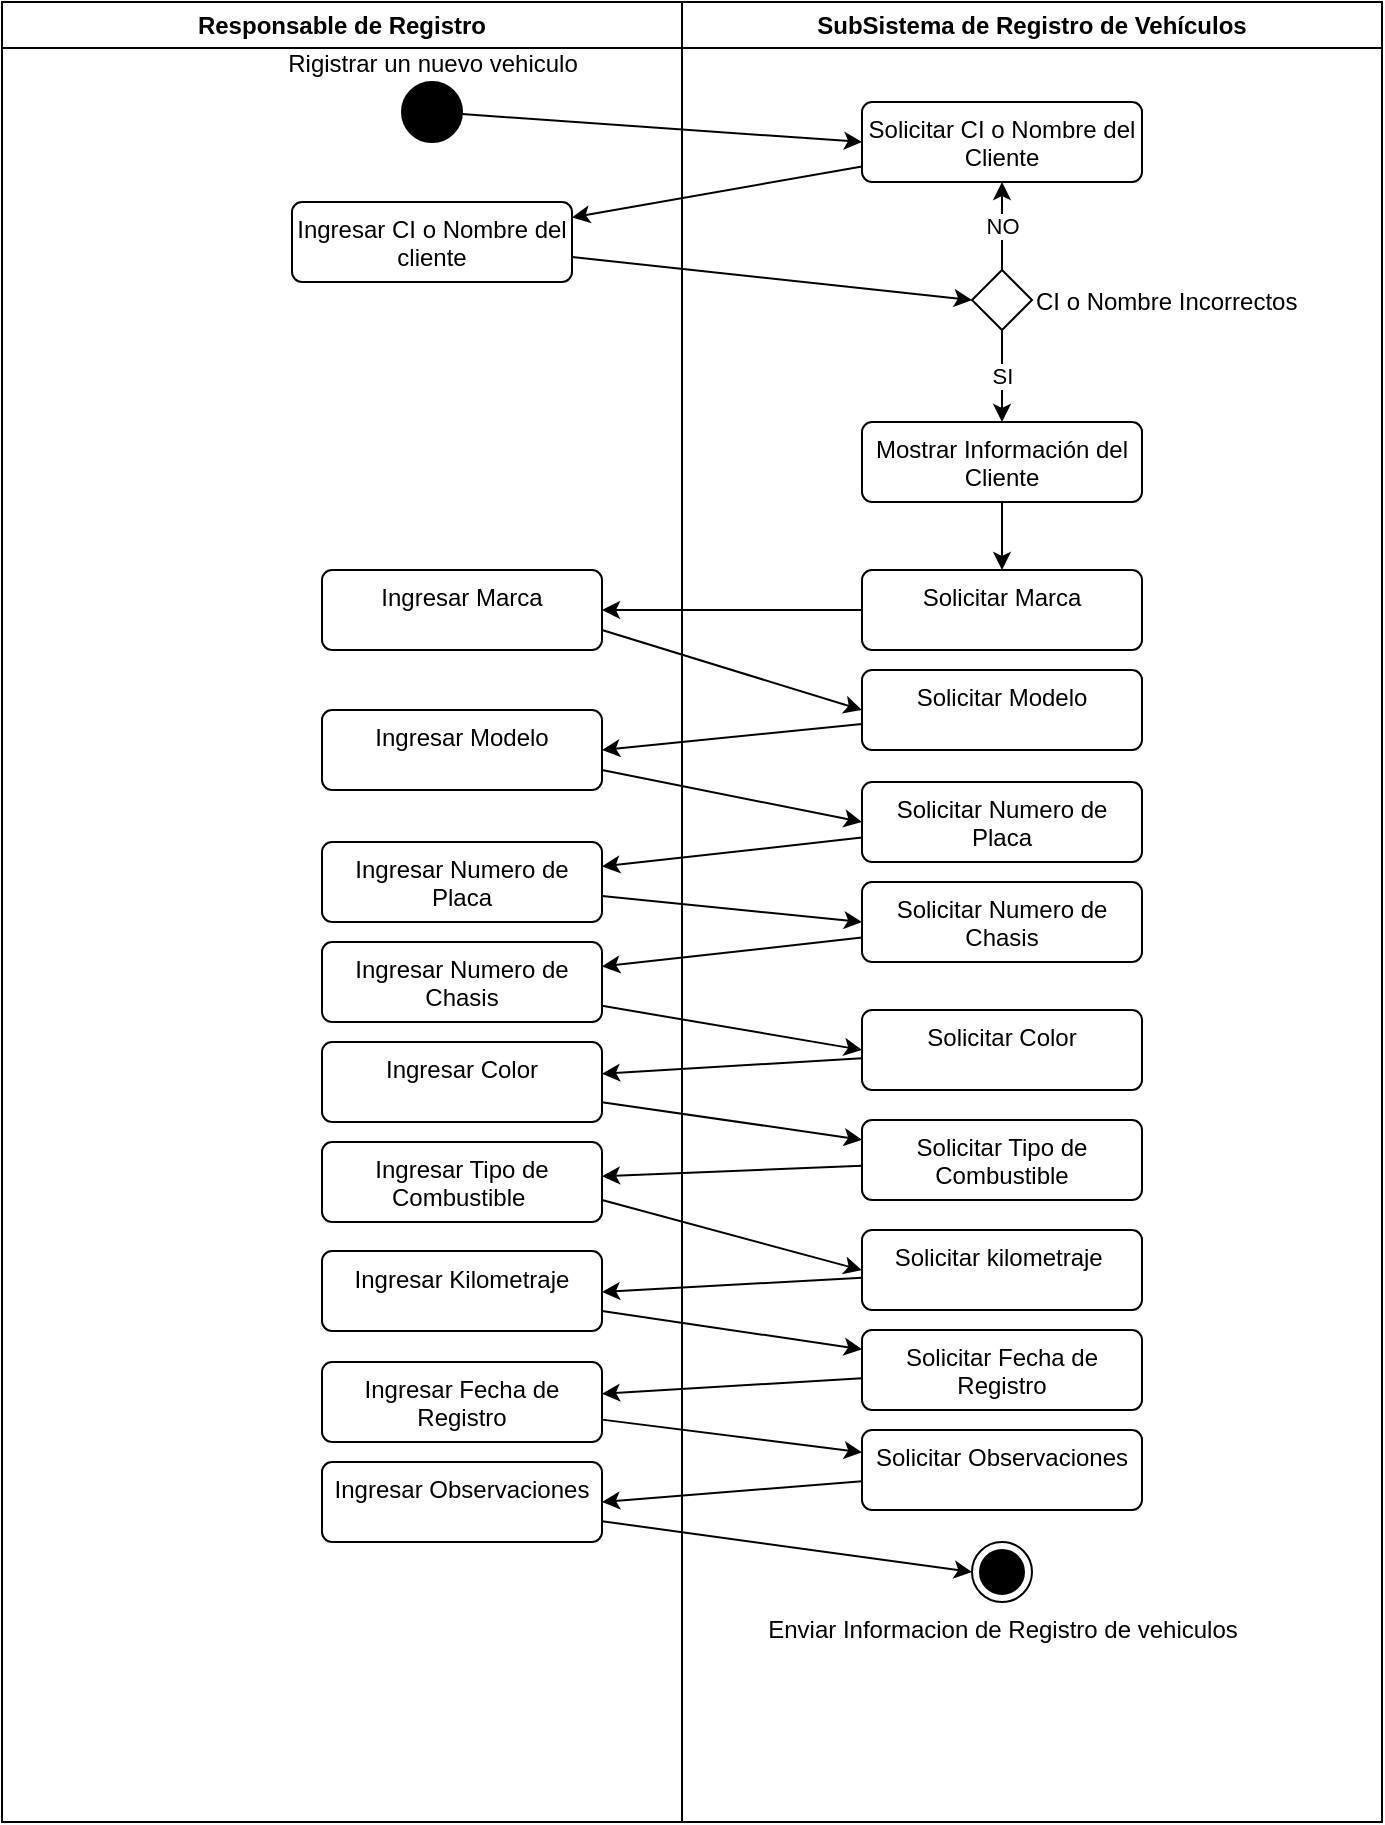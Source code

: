 <mxfile version="28.1.1">
  <diagram name="Página-1" id="iZY1ZUKwtabP4VhOLBMR">
    <mxGraphModel dx="1111" dy="492" grid="1" gridSize="10" guides="1" tooltips="1" connect="1" arrows="1" fold="1" page="1" pageScale="1" pageWidth="827" pageHeight="1169" math="0" shadow="0">
      <root>
        <mxCell id="0" />
        <mxCell id="1" parent="0" />
        <mxCell id="19zPrBLL1URINRL7GzYk-2" value="Enviar Informacion de Registro de vehiculos" style="ellipse;html=1;shape=endState;fillColor=strokeColor;labelPosition=center;verticalLabelPosition=bottom;align=center;verticalAlign=top;" parent="1" vertex="1">
          <mxGeometry x="485" y="770" width="30" height="30" as="geometry" />
        </mxCell>
        <mxCell id="19zPrBLL1URINRL7GzYk-9" style="rounded=0;orthogonalLoop=1;jettySize=auto;html=1;" parent="1" source="19zPrBLL1URINRL7GzYk-4" target="19zPrBLL1URINRL7GzYk-8" edge="1">
          <mxGeometry relative="1" as="geometry" />
        </mxCell>
        <mxCell id="19zPrBLL1URINRL7GzYk-4" value="&lt;font style=&quot;vertical-align: inherit;&quot;&gt;&lt;font style=&quot;vertical-align: inherit;&quot;&gt;Solicitar CI o Nombre del Cliente&lt;/font&gt;&lt;/font&gt;" style="html=1;align=center;verticalAlign=top;rounded=1;absoluteArcSize=1;arcSize=10;dashed=0;whiteSpace=wrap;" parent="1" vertex="1">
          <mxGeometry x="430" y="50" width="140" height="40" as="geometry" />
        </mxCell>
        <mxCell id="19zPrBLL1URINRL7GzYk-5" style="rounded=0;orthogonalLoop=1;jettySize=auto;html=1;entryX=0;entryY=0.5;entryDx=0;entryDy=0;" parent="1" source="19zPrBLL1URINRL7GzYk-1" target="19zPrBLL1URINRL7GzYk-4" edge="1">
          <mxGeometry relative="1" as="geometry" />
        </mxCell>
        <mxCell id="19zPrBLL1URINRL7GzYk-1" value="&lt;font style=&quot;vertical-align: inherit;&quot;&gt;&lt;font style=&quot;vertical-align: inherit;&quot;&gt;Rigistrar un nuevo vehiculo&lt;/font&gt;&lt;/font&gt;" style="ellipse;fillColor=strokeColor;html=1;labelPosition=center;verticalLabelPosition=top;align=center;verticalAlign=bottom;" parent="1" vertex="1">
          <mxGeometry x="200" y="40" width="30" height="30" as="geometry" />
        </mxCell>
        <mxCell id="19zPrBLL1URINRL7GzYk-11" value="NO" style="edgeStyle=orthogonalEdgeStyle;rounded=0;orthogonalLoop=1;jettySize=auto;html=1;entryX=0.5;entryY=1;entryDx=0;entryDy=0;" parent="1" source="19zPrBLL1URINRL7GzYk-7" target="19zPrBLL1URINRL7GzYk-4" edge="1">
          <mxGeometry relative="1" as="geometry" />
        </mxCell>
        <mxCell id="19zPrBLL1URINRL7GzYk-13" value="SI" style="edgeStyle=orthogonalEdgeStyle;rounded=0;orthogonalLoop=1;jettySize=auto;html=1;" parent="1" source="19zPrBLL1URINRL7GzYk-7" target="19zPrBLL1URINRL7GzYk-12" edge="1">
          <mxGeometry relative="1" as="geometry" />
        </mxCell>
        <mxCell id="19zPrBLL1URINRL7GzYk-7" value="CI o Nombre Incorrectos" style="rhombus;labelPosition=right;verticalLabelPosition=middle;align=left;verticalAlign=middle;" parent="1" vertex="1">
          <mxGeometry x="485" y="134" width="30" height="30" as="geometry" />
        </mxCell>
        <mxCell id="19zPrBLL1URINRL7GzYk-10" style="rounded=0;orthogonalLoop=1;jettySize=auto;html=1;entryX=0;entryY=0.5;entryDx=0;entryDy=0;" parent="1" source="19zPrBLL1URINRL7GzYk-8" target="19zPrBLL1URINRL7GzYk-7" edge="1">
          <mxGeometry relative="1" as="geometry" />
        </mxCell>
        <mxCell id="19zPrBLL1URINRL7GzYk-8" value="Ingresar CI o Nombre del cliente" style="html=1;align=center;verticalAlign=top;rounded=1;absoluteArcSize=1;arcSize=10;dashed=0;whiteSpace=wrap;" parent="1" vertex="1">
          <mxGeometry x="145" y="100" width="140" height="40" as="geometry" />
        </mxCell>
        <mxCell id="19zPrBLL1URINRL7GzYk-35" style="edgeStyle=orthogonalEdgeStyle;rounded=0;orthogonalLoop=1;jettySize=auto;html=1;" parent="1" source="19zPrBLL1URINRL7GzYk-12" target="19zPrBLL1URINRL7GzYk-15" edge="1">
          <mxGeometry relative="1" as="geometry" />
        </mxCell>
        <mxCell id="19zPrBLL1URINRL7GzYk-12" value="&lt;font style=&quot;vertical-align: inherit;&quot;&gt;&lt;font style=&quot;vertical-align: inherit;&quot;&gt;Mostrar Información del Cliente&lt;/font&gt;&lt;/font&gt;" style="html=1;align=center;verticalAlign=top;rounded=1;absoluteArcSize=1;arcSize=10;dashed=0;whiteSpace=wrap;" parent="1" vertex="1">
          <mxGeometry x="430" y="210" width="140" height="40" as="geometry" />
        </mxCell>
        <mxCell id="19zPrBLL1URINRL7GzYk-36" style="rounded=0;orthogonalLoop=1;jettySize=auto;html=1;" parent="1" source="19zPrBLL1URINRL7GzYk-15" target="19zPrBLL1URINRL7GzYk-26" edge="1">
          <mxGeometry relative="1" as="geometry" />
        </mxCell>
        <mxCell id="19zPrBLL1URINRL7GzYk-15" value="&lt;font style=&quot;vertical-align: inherit;&quot;&gt;&lt;font style=&quot;vertical-align: inherit;&quot;&gt;Solicitar Marca&lt;/font&gt;&lt;/font&gt;" style="html=1;align=center;verticalAlign=top;rounded=1;absoluteArcSize=1;arcSize=10;dashed=0;whiteSpace=wrap;" parent="1" vertex="1">
          <mxGeometry x="430" y="284" width="140" height="40" as="geometry" />
        </mxCell>
        <mxCell id="19zPrBLL1URINRL7GzYk-38" style="rounded=0;orthogonalLoop=1;jettySize=auto;html=1;entryX=1;entryY=0.5;entryDx=0;entryDy=0;" parent="1" source="19zPrBLL1URINRL7GzYk-16" target="19zPrBLL1URINRL7GzYk-27" edge="1">
          <mxGeometry relative="1" as="geometry" />
        </mxCell>
        <mxCell id="19zPrBLL1URINRL7GzYk-16" value="Solicitar Modelo" style="html=1;align=center;verticalAlign=top;rounded=1;absoluteArcSize=1;arcSize=10;dashed=0;whiteSpace=wrap;" parent="1" vertex="1">
          <mxGeometry x="430" y="334" width="140" height="40" as="geometry" />
        </mxCell>
        <mxCell id="19zPrBLL1URINRL7GzYk-40" style="rounded=0;orthogonalLoop=1;jettySize=auto;html=1;" parent="1" source="19zPrBLL1URINRL7GzYk-17" target="19zPrBLL1URINRL7GzYk-28" edge="1">
          <mxGeometry relative="1" as="geometry">
            <mxPoint x="310" y="440" as="targetPoint" />
          </mxGeometry>
        </mxCell>
        <mxCell id="19zPrBLL1URINRL7GzYk-17" value="Solicitar Numero de Placa" style="html=1;align=center;verticalAlign=top;rounded=1;absoluteArcSize=1;arcSize=10;dashed=0;whiteSpace=wrap;" parent="1" vertex="1">
          <mxGeometry x="430" y="390" width="140" height="40" as="geometry" />
        </mxCell>
        <mxCell id="19zPrBLL1URINRL7GzYk-42" style="rounded=0;orthogonalLoop=1;jettySize=auto;html=1;" parent="1" source="19zPrBLL1URINRL7GzYk-18" target="19zPrBLL1URINRL7GzYk-29" edge="1">
          <mxGeometry relative="1" as="geometry" />
        </mxCell>
        <mxCell id="19zPrBLL1URINRL7GzYk-18" value="&lt;font style=&quot;vertical-align: inherit;&quot;&gt;&lt;font style=&quot;vertical-align: inherit;&quot;&gt;Solicitar Numero de Chasis&lt;/font&gt;&lt;/font&gt;" style="html=1;align=center;verticalAlign=top;rounded=1;absoluteArcSize=1;arcSize=10;dashed=0;whiteSpace=wrap;" parent="1" vertex="1">
          <mxGeometry x="430" y="440" width="140" height="40" as="geometry" />
        </mxCell>
        <mxCell id="19zPrBLL1URINRL7GzYk-44" style="rounded=0;orthogonalLoop=1;jettySize=auto;html=1;" parent="1" source="19zPrBLL1URINRL7GzYk-19" target="19zPrBLL1URINRL7GzYk-30" edge="1">
          <mxGeometry relative="1" as="geometry" />
        </mxCell>
        <mxCell id="19zPrBLL1URINRL7GzYk-19" value="&lt;font style=&quot;vertical-align: inherit;&quot;&gt;&lt;font style=&quot;vertical-align: inherit;&quot;&gt;Solicitar Color&lt;/font&gt;&lt;/font&gt;" style="html=1;align=center;verticalAlign=top;rounded=1;absoluteArcSize=1;arcSize=10;dashed=0;whiteSpace=wrap;" parent="1" vertex="1">
          <mxGeometry x="430" y="504" width="140" height="40" as="geometry" />
        </mxCell>
        <mxCell id="19zPrBLL1URINRL7GzYk-46" style="rounded=0;orthogonalLoop=1;jettySize=auto;html=1;" parent="1" source="19zPrBLL1URINRL7GzYk-21" target="19zPrBLL1URINRL7GzYk-31" edge="1">
          <mxGeometry relative="1" as="geometry" />
        </mxCell>
        <mxCell id="19zPrBLL1URINRL7GzYk-21" value="Solicitar Tipo de Combustible" style="html=1;align=center;verticalAlign=top;rounded=1;absoluteArcSize=1;arcSize=10;dashed=0;whiteSpace=wrap;" parent="1" vertex="1">
          <mxGeometry x="430" y="559" width="140" height="40" as="geometry" />
        </mxCell>
        <mxCell id="19zPrBLL1URINRL7GzYk-50" style="rounded=0;orthogonalLoop=1;jettySize=auto;html=1;" parent="1" source="19zPrBLL1URINRL7GzYk-22" target="19zPrBLL1URINRL7GzYk-33" edge="1">
          <mxGeometry relative="1" as="geometry" />
        </mxCell>
        <mxCell id="19zPrBLL1URINRL7GzYk-22" value="&lt;font style=&quot;vertical-align: inherit;&quot;&gt;&lt;font style=&quot;vertical-align: inherit;&quot;&gt;Solicitar Fecha de Registro&lt;/font&gt;&lt;/font&gt;" style="html=1;align=center;verticalAlign=top;rounded=1;absoluteArcSize=1;arcSize=10;dashed=0;whiteSpace=wrap;" parent="1" vertex="1">
          <mxGeometry x="430" y="664" width="140" height="40" as="geometry" />
        </mxCell>
        <mxCell id="19zPrBLL1URINRL7GzYk-52" style="rounded=0;orthogonalLoop=1;jettySize=auto;html=1;entryX=1;entryY=0.5;entryDx=0;entryDy=0;" parent="1" source="19zPrBLL1URINRL7GzYk-23" target="19zPrBLL1URINRL7GzYk-34" edge="1">
          <mxGeometry relative="1" as="geometry" />
        </mxCell>
        <mxCell id="19zPrBLL1URINRL7GzYk-23" value="&lt;font style=&quot;vertical-align: inherit;&quot;&gt;&lt;font style=&quot;vertical-align: inherit;&quot;&gt;Solicitar Observaciones&lt;/font&gt;&lt;/font&gt;" style="html=1;align=center;verticalAlign=top;rounded=1;absoluteArcSize=1;arcSize=10;dashed=0;whiteSpace=wrap;" parent="1" vertex="1">
          <mxGeometry x="430" y="714" width="140" height="40" as="geometry" />
        </mxCell>
        <mxCell id="19zPrBLL1URINRL7GzYk-49" style="rounded=0;orthogonalLoop=1;jettySize=auto;html=1;" parent="1" source="19zPrBLL1URINRL7GzYk-24" edge="1">
          <mxGeometry relative="1" as="geometry">
            <mxPoint x="300" y="645" as="targetPoint" />
          </mxGeometry>
        </mxCell>
        <mxCell id="19zPrBLL1URINRL7GzYk-24" value="&lt;font style=&quot;vertical-align: inherit;&quot;&gt;&lt;font style=&quot;vertical-align: inherit;&quot;&gt;Solicitar kilometraje&amp;nbsp;&lt;/font&gt;&lt;/font&gt;" style="html=1;align=center;verticalAlign=top;rounded=1;absoluteArcSize=1;arcSize=10;dashed=0;whiteSpace=wrap;" parent="1" vertex="1">
          <mxGeometry x="430" y="614" width="140" height="40" as="geometry" />
        </mxCell>
        <mxCell id="19zPrBLL1URINRL7GzYk-37" style="rounded=0;orthogonalLoop=1;jettySize=auto;html=1;entryX=0;entryY=0.5;entryDx=0;entryDy=0;exitX=1;exitY=0.75;exitDx=0;exitDy=0;" parent="1" source="19zPrBLL1URINRL7GzYk-26" target="19zPrBLL1URINRL7GzYk-16" edge="1">
          <mxGeometry relative="1" as="geometry" />
        </mxCell>
        <mxCell id="19zPrBLL1URINRL7GzYk-26" value="&lt;font style=&quot;vertical-align: inherit;&quot;&gt;&lt;font style=&quot;vertical-align: inherit;&quot;&gt;Ingresar Marca&lt;/font&gt;&lt;/font&gt;" style="html=1;align=center;verticalAlign=top;rounded=1;absoluteArcSize=1;arcSize=10;dashed=0;whiteSpace=wrap;" parent="1" vertex="1">
          <mxGeometry x="160" y="284" width="140" height="40" as="geometry" />
        </mxCell>
        <mxCell id="19zPrBLL1URINRL7GzYk-39" style="rounded=0;orthogonalLoop=1;jettySize=auto;html=1;entryX=0;entryY=0.5;entryDx=0;entryDy=0;exitX=1;exitY=0.75;exitDx=0;exitDy=0;" parent="1" source="19zPrBLL1URINRL7GzYk-27" target="19zPrBLL1URINRL7GzYk-17" edge="1">
          <mxGeometry relative="1" as="geometry" />
        </mxCell>
        <mxCell id="19zPrBLL1URINRL7GzYk-27" value="&lt;font style=&quot;vertical-align: inherit;&quot;&gt;&lt;font style=&quot;vertical-align: inherit;&quot;&gt;Ingresar Modelo&lt;/font&gt;&lt;/font&gt;" style="html=1;align=center;verticalAlign=top;rounded=1;absoluteArcSize=1;arcSize=10;dashed=0;whiteSpace=wrap;" parent="1" vertex="1">
          <mxGeometry x="160" y="354" width="140" height="40" as="geometry" />
        </mxCell>
        <mxCell id="19zPrBLL1URINRL7GzYk-41" style="rounded=0;orthogonalLoop=1;jettySize=auto;html=1;entryX=0;entryY=0.5;entryDx=0;entryDy=0;" parent="1" source="19zPrBLL1URINRL7GzYk-28" target="19zPrBLL1URINRL7GzYk-18" edge="1">
          <mxGeometry relative="1" as="geometry" />
        </mxCell>
        <mxCell id="19zPrBLL1URINRL7GzYk-28" value="&lt;font style=&quot;vertical-align: inherit;&quot;&gt;&lt;font style=&quot;vertical-align: inherit;&quot;&gt;Ingresar Numero de Placa&lt;/font&gt;&lt;/font&gt;" style="html=1;align=center;verticalAlign=top;rounded=1;absoluteArcSize=1;arcSize=10;dashed=0;whiteSpace=wrap;" parent="1" vertex="1">
          <mxGeometry x="160" y="420" width="140" height="40" as="geometry" />
        </mxCell>
        <mxCell id="19zPrBLL1URINRL7GzYk-43" style="rounded=0;orthogonalLoop=1;jettySize=auto;html=1;entryX=0;entryY=0.5;entryDx=0;entryDy=0;" parent="1" source="19zPrBLL1URINRL7GzYk-29" target="19zPrBLL1URINRL7GzYk-19" edge="1">
          <mxGeometry relative="1" as="geometry" />
        </mxCell>
        <mxCell id="19zPrBLL1URINRL7GzYk-29" value="&lt;font style=&quot;vertical-align: inherit;&quot;&gt;&lt;font style=&quot;vertical-align: inherit;&quot;&gt;Ingresar Numero de Chasis&lt;/font&gt;&lt;/font&gt;" style="html=1;align=center;verticalAlign=top;rounded=1;absoluteArcSize=1;arcSize=10;dashed=0;whiteSpace=wrap;" parent="1" vertex="1">
          <mxGeometry x="160" y="470" width="140" height="40" as="geometry" />
        </mxCell>
        <mxCell id="19zPrBLL1URINRL7GzYk-45" style="rounded=0;orthogonalLoop=1;jettySize=auto;html=1;" parent="1" source="19zPrBLL1URINRL7GzYk-30" target="19zPrBLL1URINRL7GzYk-21" edge="1">
          <mxGeometry relative="1" as="geometry" />
        </mxCell>
        <mxCell id="19zPrBLL1URINRL7GzYk-30" value="&lt;font style=&quot;vertical-align: inherit;&quot;&gt;&lt;font style=&quot;vertical-align: inherit;&quot;&gt;Ingresar Color&lt;/font&gt;&lt;/font&gt;" style="html=1;align=center;verticalAlign=top;rounded=1;absoluteArcSize=1;arcSize=10;dashed=0;whiteSpace=wrap;" parent="1" vertex="1">
          <mxGeometry x="160" y="520" width="140" height="40" as="geometry" />
        </mxCell>
        <mxCell id="19zPrBLL1URINRL7GzYk-47" style="rounded=0;orthogonalLoop=1;jettySize=auto;html=1;entryX=0;entryY=0.75;entryDx=0;entryDy=0;" parent="1" edge="1">
          <mxGeometry relative="1" as="geometry">
            <mxPoint x="300" y="599.0" as="sourcePoint" />
            <mxPoint x="430" y="634.1" as="targetPoint" />
          </mxGeometry>
        </mxCell>
        <mxCell id="19zPrBLL1URINRL7GzYk-31" value="&lt;font style=&quot;vertical-align: inherit;&quot;&gt;&lt;font style=&quot;vertical-align: inherit;&quot;&gt;Ingresar Tipo de Combustible&amp;nbsp;&lt;/font&gt;&lt;/font&gt;" style="html=1;align=center;verticalAlign=top;rounded=1;absoluteArcSize=1;arcSize=10;dashed=0;whiteSpace=wrap;" parent="1" vertex="1">
          <mxGeometry x="160" y="570" width="140" height="40" as="geometry" />
        </mxCell>
        <mxCell id="19zPrBLL1URINRL7GzYk-48" style="rounded=0;orthogonalLoop=1;jettySize=auto;html=1;exitX=1;exitY=0.75;exitDx=0;exitDy=0;" parent="1" source="19zPrBLL1URINRL7GzYk-32" target="19zPrBLL1URINRL7GzYk-22" edge="1">
          <mxGeometry relative="1" as="geometry">
            <mxPoint x="420" y="670" as="targetPoint" />
          </mxGeometry>
        </mxCell>
        <mxCell id="19zPrBLL1URINRL7GzYk-32" value="&lt;font style=&quot;vertical-align: inherit;&quot;&gt;&lt;font style=&quot;vertical-align: inherit;&quot;&gt;Ingresar Kilometraje&lt;/font&gt;&lt;/font&gt;" style="html=1;align=center;verticalAlign=top;rounded=1;absoluteArcSize=1;arcSize=10;dashed=0;whiteSpace=wrap;" parent="1" vertex="1">
          <mxGeometry x="160" y="624.5" width="140" height="40" as="geometry" />
        </mxCell>
        <mxCell id="19zPrBLL1URINRL7GzYk-51" style="rounded=0;orthogonalLoop=1;jettySize=auto;html=1;" parent="1" source="19zPrBLL1URINRL7GzYk-33" target="19zPrBLL1URINRL7GzYk-23" edge="1">
          <mxGeometry relative="1" as="geometry" />
        </mxCell>
        <mxCell id="19zPrBLL1URINRL7GzYk-33" value="&lt;font style=&quot;vertical-align: inherit;&quot;&gt;&lt;font style=&quot;vertical-align: inherit;&quot;&gt;Ingresar Fecha de Registro&lt;/font&gt;&lt;/font&gt;" style="html=1;align=center;verticalAlign=top;rounded=1;absoluteArcSize=1;arcSize=10;dashed=0;whiteSpace=wrap;" parent="1" vertex="1">
          <mxGeometry x="160" y="680" width="140" height="40" as="geometry" />
        </mxCell>
        <mxCell id="19zPrBLL1URINRL7GzYk-53" style="rounded=0;orthogonalLoop=1;jettySize=auto;html=1;entryX=0;entryY=0.5;entryDx=0;entryDy=0;" parent="1" source="19zPrBLL1URINRL7GzYk-34" target="19zPrBLL1URINRL7GzYk-2" edge="1">
          <mxGeometry relative="1" as="geometry" />
        </mxCell>
        <mxCell id="19zPrBLL1URINRL7GzYk-34" value="&lt;font style=&quot;vertical-align: inherit;&quot;&gt;&lt;font style=&quot;vertical-align: inherit;&quot;&gt;Ingresar Observaciones&lt;/font&gt;&lt;/font&gt;" style="html=1;align=center;verticalAlign=top;rounded=1;absoluteArcSize=1;arcSize=10;dashed=0;whiteSpace=wrap;" parent="1" vertex="1">
          <mxGeometry x="160" y="730" width="140" height="40" as="geometry" />
        </mxCell>
        <mxCell id="xjqztz6wPCHAKxzZV1p7-1" value="Responsable de Registro" style="swimlane;whiteSpace=wrap;html=1;" vertex="1" parent="1">
          <mxGeometry width="340" height="910" as="geometry" />
        </mxCell>
        <mxCell id="xjqztz6wPCHAKxzZV1p7-2" value="SubSistema de Registro de Vehículos" style="swimlane;whiteSpace=wrap;html=1;" vertex="1" parent="1">
          <mxGeometry x="340" width="350" height="910" as="geometry" />
        </mxCell>
      </root>
    </mxGraphModel>
  </diagram>
</mxfile>
